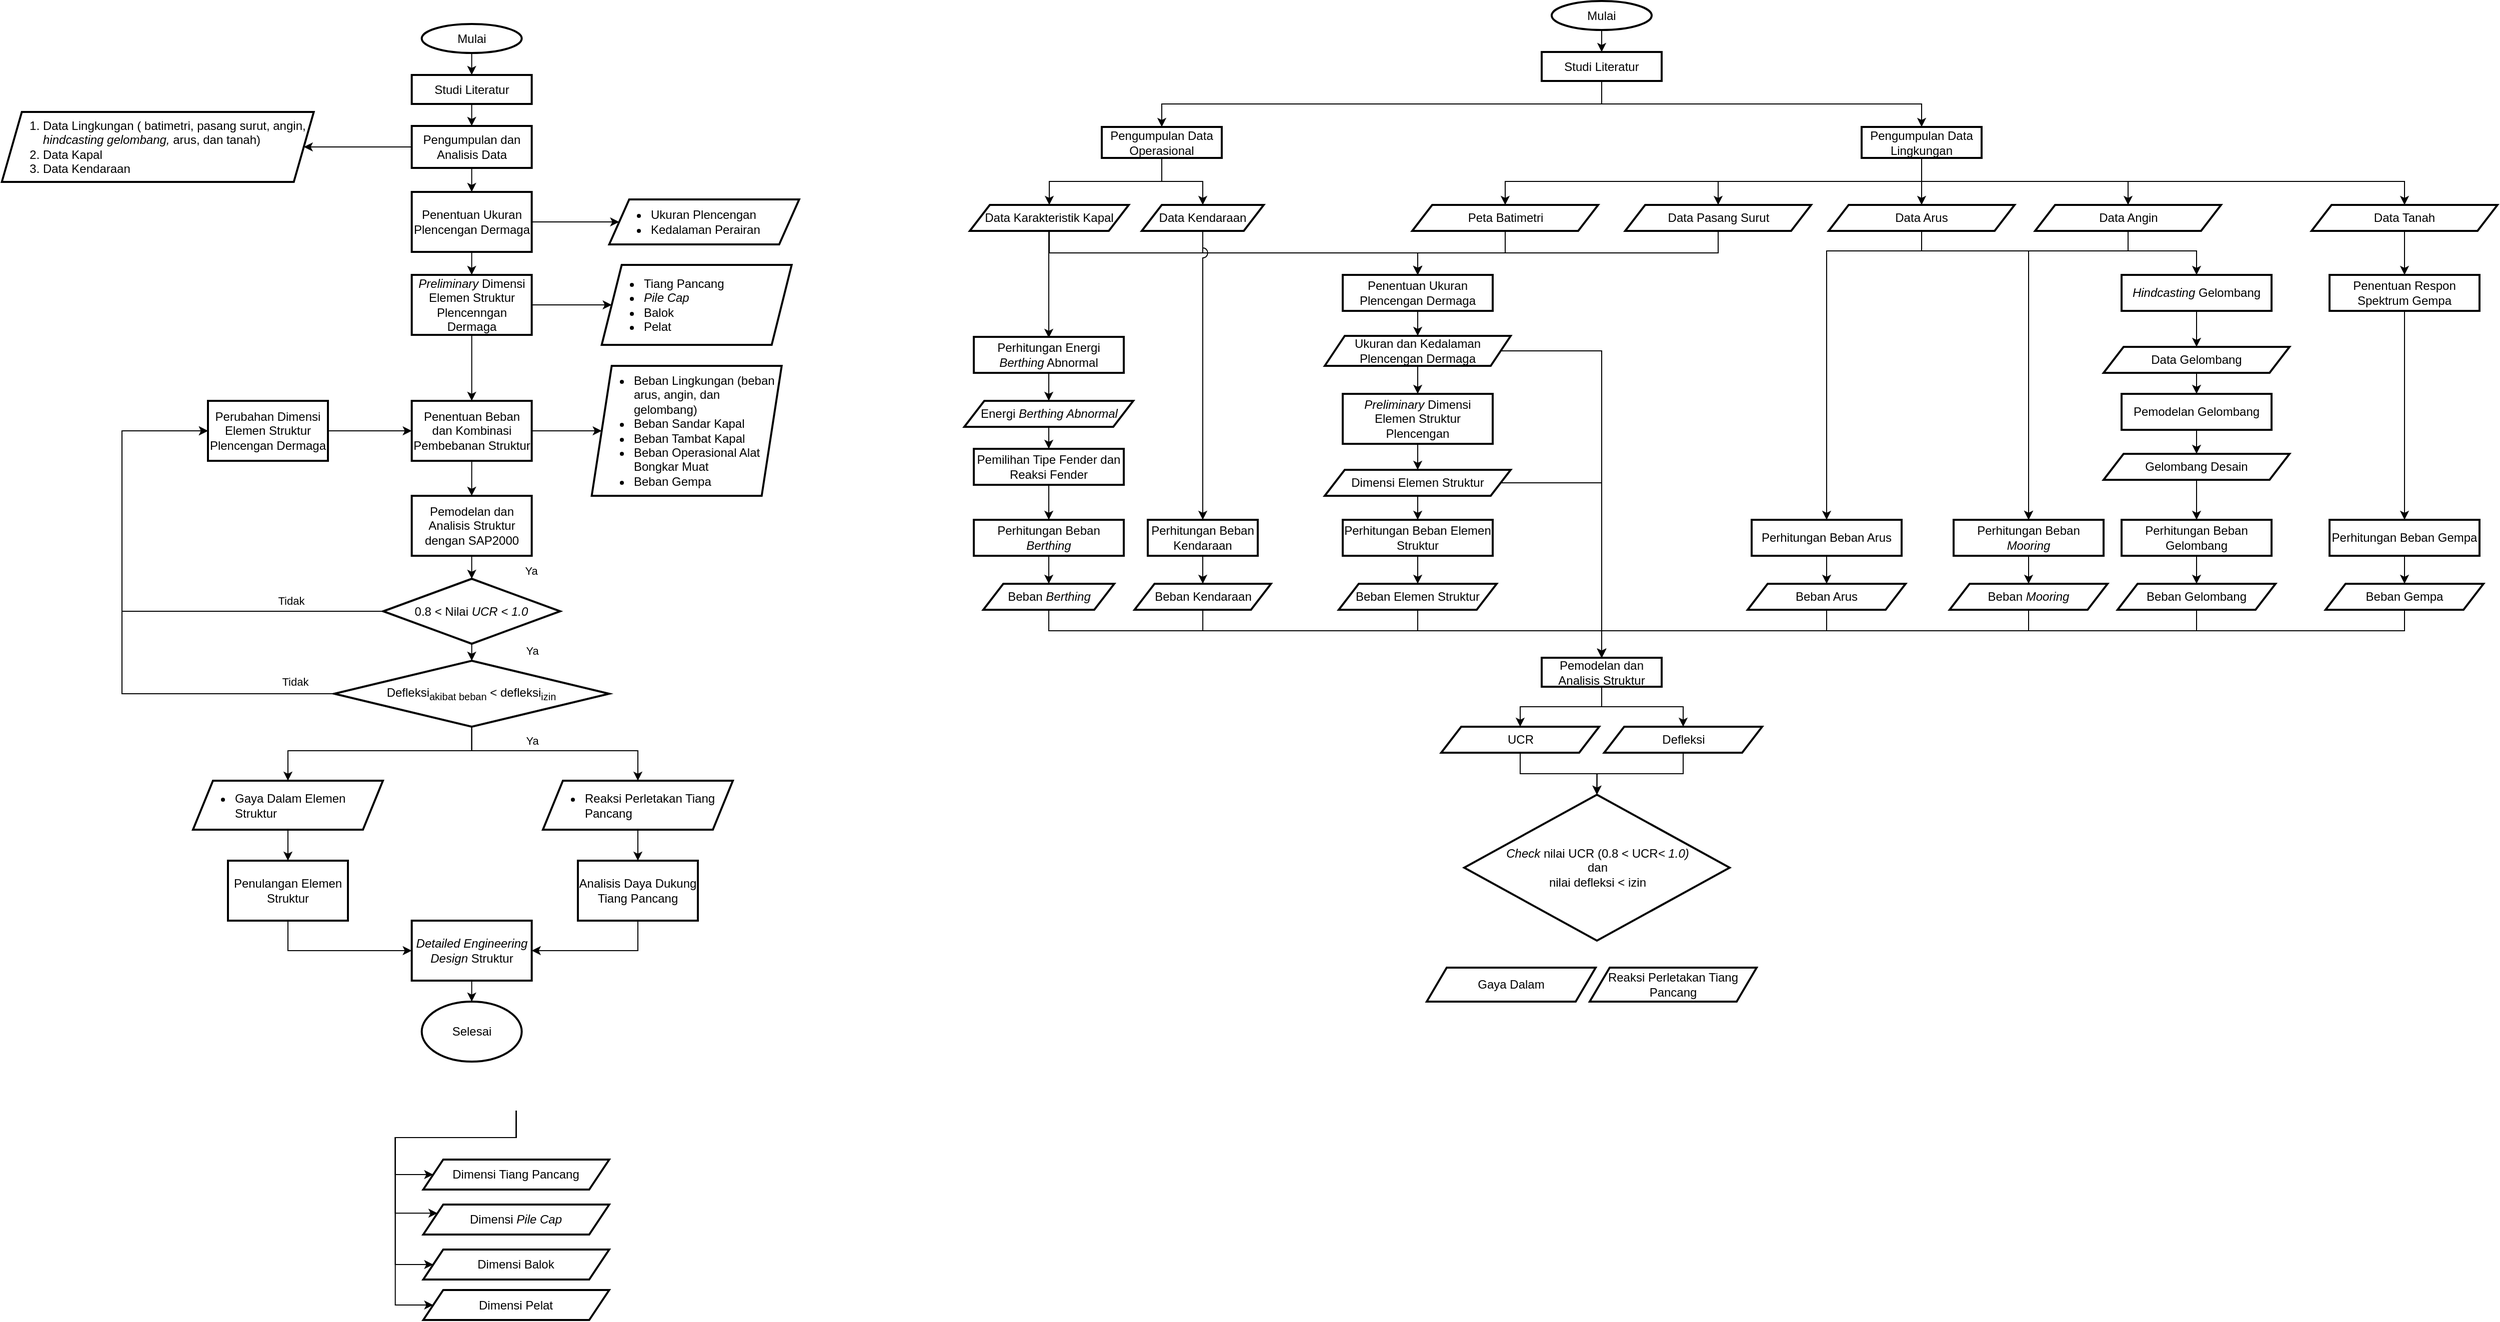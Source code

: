 <mxfile version="21.5.1" type="github">
  <diagram id="hsn3fKaMIO-5Dz97zqOI" name="Halaman-1">
    <mxGraphModel dx="986" dy="447" grid="0" gridSize="10" guides="1" tooltips="1" connect="1" arrows="1" fold="1" page="0" pageScale="1" pageWidth="1169" pageHeight="827" background="none" math="0" shadow="0">
      <root>
        <mxCell id="0" />
        <mxCell id="1" parent="0" />
        <mxCell id="RGUvr4DlTQq4D04LTztD-4" value="" style="edgeStyle=orthogonalEdgeStyle;rounded=0;orthogonalLoop=1;jettySize=auto;html=1;" parent="1" source="RGUvr4DlTQq4D04LTztD-1" target="RGUvr4DlTQq4D04LTztD-3" edge="1">
          <mxGeometry relative="1" as="geometry" />
        </mxCell>
        <mxCell id="RGUvr4DlTQq4D04LTztD-1" value="Mulai" style="strokeWidth=2;html=1;shape=mxgraph.flowchart.start_1;whiteSpace=wrap;" parent="1" vertex="1">
          <mxGeometry x="509.83" y="353" width="100" height="29" as="geometry" />
        </mxCell>
        <mxCell id="RGUvr4DlTQq4D04LTztD-11" value="" style="edgeStyle=orthogonalEdgeStyle;rounded=0;orthogonalLoop=1;jettySize=auto;html=1;" parent="1" source="RGUvr4DlTQq4D04LTztD-3" target="RGUvr4DlTQq4D04LTztD-10" edge="1">
          <mxGeometry relative="1" as="geometry" />
        </mxCell>
        <mxCell id="RGUvr4DlTQq4D04LTztD-3" value="Studi Literatur" style="whiteSpace=wrap;html=1;strokeWidth=2;" parent="1" vertex="1">
          <mxGeometry x="499.83" y="404" width="120" height="29" as="geometry" />
        </mxCell>
        <mxCell id="RGUvr4DlTQq4D04LTztD-22" style="edgeStyle=orthogonalEdgeStyle;rounded=0;orthogonalLoop=1;jettySize=auto;html=1;entryX=1;entryY=0.5;entryDx=0;entryDy=0;" parent="1" source="RGUvr4DlTQq4D04LTztD-10" target="RGUvr4DlTQq4D04LTztD-19" edge="1">
          <mxGeometry relative="1" as="geometry" />
        </mxCell>
        <mxCell id="RGUvr4DlTQq4D04LTztD-25" style="edgeStyle=orthogonalEdgeStyle;rounded=0;orthogonalLoop=1;jettySize=auto;html=1;" parent="1" source="RGUvr4DlTQq4D04LTztD-10" target="RGUvr4DlTQq4D04LTztD-24" edge="1">
          <mxGeometry relative="1" as="geometry" />
        </mxCell>
        <mxCell id="RGUvr4DlTQq4D04LTztD-10" value="Pengumpulan dan Analisis Data" style="whiteSpace=wrap;html=1;strokeWidth=2;" parent="1" vertex="1">
          <mxGeometry x="499.83" y="455" width="120" height="42" as="geometry" />
        </mxCell>
        <mxCell id="RGUvr4DlTQq4D04LTztD-19" value="&lt;ol&gt;&lt;li style=&quot;text-align: left;&quot;&gt;Data Lingkungan ( batimetri, pasang surut, angin, &lt;i&gt;hindcasting gelombang,&lt;/i&gt;&amp;nbsp;arus, dan tanah)&lt;/li&gt;&lt;li style=&quot;text-align: left;&quot;&gt;Data Kapal&lt;/li&gt;&lt;li style=&quot;text-align: left;&quot;&gt;Data Kendaraan&lt;/li&gt;&lt;/ol&gt;" style="shape=parallelogram;perimeter=parallelogramPerimeter;whiteSpace=wrap;html=1;fixedSize=1;strokeWidth=2;align=center;" parent="1" vertex="1">
          <mxGeometry x="89.83" y="441" width="312" height="70" as="geometry" />
        </mxCell>
        <mxCell id="RGUvr4DlTQq4D04LTztD-29" value="" style="edgeStyle=orthogonalEdgeStyle;rounded=0;orthogonalLoop=1;jettySize=auto;html=1;" parent="1" source="RGUvr4DlTQq4D04LTztD-24" target="RGUvr4DlTQq4D04LTztD-28" edge="1">
          <mxGeometry relative="1" as="geometry" />
        </mxCell>
        <mxCell id="RGUvr4DlTQq4D04LTztD-31" value="" style="edgeStyle=orthogonalEdgeStyle;rounded=0;orthogonalLoop=1;jettySize=auto;html=1;" parent="1" source="RGUvr4DlTQq4D04LTztD-24" target="RGUvr4DlTQq4D04LTztD-30" edge="1">
          <mxGeometry relative="1" as="geometry" />
        </mxCell>
        <mxCell id="RGUvr4DlTQq4D04LTztD-24" value="Penentuan Ukuran Plencengan Dermaga" style="whiteSpace=wrap;html=1;strokeWidth=2;" parent="1" vertex="1">
          <mxGeometry x="499.83" y="521" width="120" height="60" as="geometry" />
        </mxCell>
        <mxCell id="RGUvr4DlTQq4D04LTztD-28" value="&lt;ul&gt;&lt;li&gt;Ukuran Plencengan&lt;/li&gt;&lt;li&gt;Kedalaman Perairan&lt;/li&gt;&lt;/ul&gt;" style="shape=parallelogram;perimeter=parallelogramPerimeter;whiteSpace=wrap;html=1;fixedSize=1;strokeWidth=2;align=left;" parent="1" vertex="1">
          <mxGeometry x="697.33" y="528.5" width="190" height="45" as="geometry" />
        </mxCell>
        <mxCell id="RGUvr4DlTQq4D04LTztD-35" style="edgeStyle=orthogonalEdgeStyle;rounded=0;orthogonalLoop=1;jettySize=auto;html=1;" parent="1" source="RGUvr4DlTQq4D04LTztD-30" target="RGUvr4DlTQq4D04LTztD-34" edge="1">
          <mxGeometry relative="1" as="geometry" />
        </mxCell>
        <mxCell id="RGUvr4DlTQq4D04LTztD-37" style="edgeStyle=orthogonalEdgeStyle;rounded=0;orthogonalLoop=1;jettySize=auto;html=1;" parent="1" source="RGUvr4DlTQq4D04LTztD-30" target="RGUvr4DlTQq4D04LTztD-36" edge="1">
          <mxGeometry relative="1" as="geometry" />
        </mxCell>
        <mxCell id="RGUvr4DlTQq4D04LTztD-30" value="&lt;i&gt;Preliminary&lt;/i&gt; Dimensi Elemen Struktur Plencenngan Dermaga" style="whiteSpace=wrap;html=1;strokeWidth=2;" parent="1" vertex="1">
          <mxGeometry x="499.83" y="604" width="120" height="60" as="geometry" />
        </mxCell>
        <mxCell id="RGUvr4DlTQq4D04LTztD-34" value="&lt;ul&gt;&lt;li&gt;Tiang Pancang&lt;/li&gt;&lt;li&gt;&lt;i&gt;Pile Cap&lt;/i&gt;&lt;/li&gt;&lt;li&gt;Balok&lt;/li&gt;&lt;li&gt;Pelat&lt;/li&gt;&lt;/ul&gt;" style="shape=parallelogram;perimeter=parallelogramPerimeter;whiteSpace=wrap;html=1;fixedSize=1;strokeWidth=2;align=left;" parent="1" vertex="1">
          <mxGeometry x="689.83" y="594" width="190" height="80" as="geometry" />
        </mxCell>
        <mxCell id="RGUvr4DlTQq4D04LTztD-39" style="edgeStyle=orthogonalEdgeStyle;rounded=0;orthogonalLoop=1;jettySize=auto;html=1;exitX=0.5;exitY=1;exitDx=0;exitDy=0;" parent="1" source="RGUvr4DlTQq4D04LTztD-36" target="RGUvr4DlTQq4D04LTztD-38" edge="1">
          <mxGeometry relative="1" as="geometry" />
        </mxCell>
        <mxCell id="RGUvr4DlTQq4D04LTztD-44" style="edgeStyle=orthogonalEdgeStyle;rounded=0;orthogonalLoop=1;jettySize=auto;html=1;exitX=1;exitY=0.5;exitDx=0;exitDy=0;" parent="1" source="RGUvr4DlTQq4D04LTztD-36" target="RGUvr4DlTQq4D04LTztD-43" edge="1">
          <mxGeometry relative="1" as="geometry" />
        </mxCell>
        <mxCell id="RGUvr4DlTQq4D04LTztD-36" value="Penentuan Beban dan Kombinasi Pembebanan Struktur" style="whiteSpace=wrap;html=1;strokeWidth=2;" parent="1" vertex="1">
          <mxGeometry x="499.83" y="730" width="120" height="60" as="geometry" />
        </mxCell>
        <mxCell id="RGUvr4DlTQq4D04LTztD-47" style="edgeStyle=orthogonalEdgeStyle;rounded=0;orthogonalLoop=1;jettySize=auto;html=1;entryX=0.5;entryY=0;entryDx=0;entryDy=0;entryPerimeter=0;" parent="1" source="RGUvr4DlTQq4D04LTztD-38" target="RGUvr4DlTQq4D04LTztD-46" edge="1">
          <mxGeometry relative="1" as="geometry" />
        </mxCell>
        <mxCell id="RGUvr4DlTQq4D04LTztD-38" value="Pemodelan dan Analisis Struktur dengan SAP2000" style="whiteSpace=wrap;html=1;strokeWidth=2;" parent="1" vertex="1">
          <mxGeometry x="499.83" y="825" width="120" height="60" as="geometry" />
        </mxCell>
        <mxCell id="RGUvr4DlTQq4D04LTztD-43" value="&lt;ul&gt;&lt;li&gt;Beban Lingkungan (beban arus, angin, dan gelombang)&lt;/li&gt;&lt;li&gt;Beban Sandar Kapal&lt;/li&gt;&lt;li&gt;Beban Tambat Kapal&lt;/li&gt;&lt;li&gt;Beban Operasional Alat&amp;nbsp; Bongkar Muat&lt;/li&gt;&lt;li&gt;Beban Gempa&lt;/li&gt;&lt;/ul&gt;" style="shape=parallelogram;perimeter=parallelogramPerimeter;whiteSpace=wrap;html=1;fixedSize=1;strokeWidth=2;align=left;" parent="1" vertex="1">
          <mxGeometry x="679.83" y="695" width="190" height="130" as="geometry" />
        </mxCell>
        <mxCell id="RGUvr4DlTQq4D04LTztD-52" style="edgeStyle=orthogonalEdgeStyle;rounded=0;orthogonalLoop=1;jettySize=auto;html=1;exitX=0.5;exitY=1;exitDx=0;exitDy=0;exitPerimeter=0;entryX=0.5;entryY=0;entryDx=0;entryDy=0;entryPerimeter=0;" parent="1" source="RGUvr4DlTQq4D04LTztD-46" target="RGUvr4DlTQq4D04LTztD-53" edge="1">
          <mxGeometry relative="1" as="geometry">
            <mxPoint x="559.83" y="1201.0" as="targetPoint" />
          </mxGeometry>
        </mxCell>
        <mxCell id="RGUvr4DlTQq4D04LTztD-46" value="0.8 &amp;lt; Nilai&lt;i&gt;&amp;nbsp;UCR &amp;lt; 1.0&lt;/i&gt;" style="strokeWidth=2;html=1;shape=mxgraph.flowchart.decision;whiteSpace=wrap;" parent="1" vertex="1">
          <mxGeometry x="471.33" y="908" width="177" height="65" as="geometry" />
        </mxCell>
        <mxCell id="RGUvr4DlTQq4D04LTztD-55" style="edgeStyle=orthogonalEdgeStyle;rounded=0;orthogonalLoop=1;jettySize=auto;html=1;entryX=0;entryY=0.5;entryDx=0;entryDy=0;" parent="1" source="RGUvr4DlTQq4D04LTztD-53" target="u0lFD6W9siVNVVhDt6ij-11" edge="1">
          <mxGeometry relative="1" as="geometry">
            <mxPoint x="209.83" y="1211" as="targetPoint" />
            <Array as="points">
              <mxPoint x="210" y="1023" />
              <mxPoint x="210" y="760" />
            </Array>
          </mxGeometry>
        </mxCell>
        <mxCell id="RGUvr4DlTQq4D04LTztD-56" value="Tidak" style="edgeLabel;html=1;align=center;verticalAlign=middle;resizable=0;points=[];" parent="RGUvr4DlTQq4D04LTztD-55" vertex="1" connectable="0">
          <mxGeometry x="-0.858" y="3" relative="1" as="geometry">
            <mxPoint y="-15" as="offset" />
          </mxGeometry>
        </mxCell>
        <mxCell id="RGUvr4DlTQq4D04LTztD-85" value="Ya" style="edgeLabel;html=1;align=center;verticalAlign=middle;resizable=0;points=[];" parent="RGUvr4DlTQq4D04LTztD-55" vertex="1" connectable="0">
          <mxGeometry x="-0.858" y="3" relative="1" as="geometry">
            <mxPoint x="236" y="-126" as="offset" />
          </mxGeometry>
        </mxCell>
        <mxCell id="RGUvr4DlTQq4D04LTztD-86" value="Ya" style="edgeLabel;html=1;align=center;verticalAlign=middle;resizable=0;points=[];" parent="RGUvr4DlTQq4D04LTztD-55" vertex="1" connectable="0">
          <mxGeometry x="-0.858" y="3" relative="1" as="geometry">
            <mxPoint x="237" y="-46" as="offset" />
          </mxGeometry>
        </mxCell>
        <mxCell id="u0lFD6W9siVNVVhDt6ij-1" value="Ya" style="edgeLabel;html=1;align=center;verticalAlign=middle;resizable=0;points=[];" parent="RGUvr4DlTQq4D04LTztD-55" vertex="1" connectable="0">
          <mxGeometry x="-0.858" y="3" relative="1" as="geometry">
            <mxPoint x="237" y="44" as="offset" />
          </mxGeometry>
        </mxCell>
        <mxCell id="u0lFD6W9siVNVVhDt6ij-2" value="Tidak" style="edgeLabel;html=1;align=center;verticalAlign=middle;resizable=0;points=[];" parent="RGUvr4DlTQq4D04LTztD-55" vertex="1" connectable="0">
          <mxGeometry x="-0.858" y="3" relative="1" as="geometry">
            <mxPoint x="-4" y="-96" as="offset" />
          </mxGeometry>
        </mxCell>
        <mxCell id="RGUvr4DlTQq4D04LTztD-60" value="" style="edgeStyle=orthogonalEdgeStyle;rounded=0;orthogonalLoop=1;jettySize=auto;html=1;entryX=0.5;entryY=0;entryDx=0;entryDy=0;" parent="1" source="RGUvr4DlTQq4D04LTztD-53" target="RGUvr4DlTQq4D04LTztD-64" edge="1">
          <mxGeometry relative="1" as="geometry">
            <mxPoint x="580" y="1180" as="targetPoint" />
            <Array as="points">
              <mxPoint x="560" y="1080" />
              <mxPoint x="376" y="1080" />
            </Array>
          </mxGeometry>
        </mxCell>
        <mxCell id="RGUvr4DlTQq4D04LTztD-68" style="edgeStyle=orthogonalEdgeStyle;rounded=0;orthogonalLoop=1;jettySize=auto;html=1;" parent="1" source="RGUvr4DlTQq4D04LTztD-53" target="RGUvr4DlTQq4D04LTztD-66" edge="1">
          <mxGeometry relative="1" as="geometry">
            <Array as="points">
              <mxPoint x="560" y="1080" />
              <mxPoint x="726" y="1080" />
            </Array>
          </mxGeometry>
        </mxCell>
        <mxCell id="RGUvr4DlTQq4D04LTztD-53" value="Defleksi&lt;sub style=&quot;border-color: var(--border-color);&quot;&gt;akibat beban&lt;/sub&gt;&amp;nbsp;&amp;lt; defleksi&lt;sub style=&quot;border-color: var(--border-color);&quot;&gt;izin&lt;/sub&gt;" style="strokeWidth=2;html=1;shape=mxgraph.flowchart.decision;whiteSpace=wrap;" parent="1" vertex="1">
          <mxGeometry x="422.33" y="990" width="275" height="66" as="geometry" />
        </mxCell>
        <mxCell id="RGUvr4DlTQq4D04LTztD-69" style="edgeStyle=orthogonalEdgeStyle;rounded=0;orthogonalLoop=1;jettySize=auto;html=1;entryX=0.5;entryY=0;entryDx=0;entryDy=0;" parent="1" source="RGUvr4DlTQq4D04LTztD-64" target="RGUvr4DlTQq4D04LTztD-70" edge="1">
          <mxGeometry relative="1" as="geometry">
            <mxPoint x="375" y="1249" as="targetPoint" />
          </mxGeometry>
        </mxCell>
        <mxCell id="RGUvr4DlTQq4D04LTztD-64" value="&lt;ul&gt;&lt;li&gt;Gaya Dalam Elemen Struktur&lt;/li&gt;&lt;/ul&gt;" style="shape=parallelogram;perimeter=parallelogramPerimeter;whiteSpace=wrap;html=1;fixedSize=1;strokeWidth=2;align=left;" parent="1" vertex="1">
          <mxGeometry x="281" y="1110" width="190" height="49" as="geometry" />
        </mxCell>
        <mxCell id="RGUvr4DlTQq4D04LTztD-73" style="edgeStyle=orthogonalEdgeStyle;rounded=0;orthogonalLoop=1;jettySize=auto;html=1;entryX=0.5;entryY=0;entryDx=0;entryDy=0;" parent="1" source="RGUvr4DlTQq4D04LTztD-66" target="RGUvr4DlTQq4D04LTztD-72" edge="1">
          <mxGeometry relative="1" as="geometry" />
        </mxCell>
        <mxCell id="RGUvr4DlTQq4D04LTztD-66" value="&lt;ul&gt;&lt;li&gt;Reaksi Perletakan Tiang Pancang&lt;/li&gt;&lt;/ul&gt;" style="shape=parallelogram;perimeter=parallelogramPerimeter;whiteSpace=wrap;html=1;fixedSize=1;strokeWidth=2;align=left;" parent="1" vertex="1">
          <mxGeometry x="631" y="1110" width="190" height="49" as="geometry" />
        </mxCell>
        <mxCell id="RGUvr4DlTQq4D04LTztD-75" style="edgeStyle=orthogonalEdgeStyle;rounded=0;orthogonalLoop=1;jettySize=auto;html=1;entryX=0;entryY=0.5;entryDx=0;entryDy=0;exitX=0.5;exitY=1;exitDx=0;exitDy=0;" parent="1" source="RGUvr4DlTQq4D04LTztD-70" target="RGUvr4DlTQq4D04LTztD-74" edge="1">
          <mxGeometry relative="1" as="geometry" />
        </mxCell>
        <mxCell id="RGUvr4DlTQq4D04LTztD-70" value="Penulangan Elemen Struktur" style="whiteSpace=wrap;html=1;strokeWidth=2;" parent="1" vertex="1">
          <mxGeometry x="316" y="1190" width="120" height="60" as="geometry" />
        </mxCell>
        <mxCell id="RGUvr4DlTQq4D04LTztD-76" style="edgeStyle=orthogonalEdgeStyle;rounded=0;orthogonalLoop=1;jettySize=auto;html=1;entryX=1;entryY=0.5;entryDx=0;entryDy=0;exitX=0.5;exitY=1;exitDx=0;exitDy=0;" parent="1" source="RGUvr4DlTQq4D04LTztD-72" target="RGUvr4DlTQq4D04LTztD-74" edge="1">
          <mxGeometry relative="1" as="geometry" />
        </mxCell>
        <mxCell id="RGUvr4DlTQq4D04LTztD-72" value="Analisis Daya Dukung Tiang Pancang" style="whiteSpace=wrap;html=1;strokeWidth=2;" parent="1" vertex="1">
          <mxGeometry x="666" y="1190" width="120" height="60" as="geometry" />
        </mxCell>
        <mxCell id="RGUvr4DlTQq4D04LTztD-78" value="" style="edgeStyle=orthogonalEdgeStyle;rounded=0;orthogonalLoop=1;jettySize=auto;html=1;entryX=0.5;entryY=0;entryDx=0;entryDy=0;entryPerimeter=0;" parent="1" source="RGUvr4DlTQq4D04LTztD-74" target="RGUvr4DlTQq4D04LTztD-79" edge="1">
          <mxGeometry relative="1" as="geometry">
            <mxPoint x="560" y="1439" as="targetPoint" />
          </mxGeometry>
        </mxCell>
        <mxCell id="RGUvr4DlTQq4D04LTztD-74" value="&lt;i&gt;Detailed Engineering Design &lt;/i&gt;Struktur" style="whiteSpace=wrap;html=1;strokeWidth=2;" parent="1" vertex="1">
          <mxGeometry x="499.83" y="1250" width="120" height="60" as="geometry" />
        </mxCell>
        <mxCell id="RGUvr4DlTQq4D04LTztD-79" value="Selesai" style="strokeWidth=2;html=1;shape=mxgraph.flowchart.start_1;whiteSpace=wrap;" parent="1" vertex="1">
          <mxGeometry x="509.83" y="1331" width="100" height="60" as="geometry" />
        </mxCell>
        <mxCell id="u0lFD6W9siVNVVhDt6ij-7" value="" style="edgeStyle=orthogonalEdgeStyle;rounded=0;orthogonalLoop=1;jettySize=auto;html=1;exitX=0;exitY=0.5;exitDx=0;exitDy=0;exitPerimeter=0;entryX=0;entryY=0.5;entryDx=0;entryDy=0;" parent="1" source="RGUvr4DlTQq4D04LTztD-46" target="u0lFD6W9siVNVVhDt6ij-11" edge="1">
          <mxGeometry relative="1" as="geometry">
            <Array as="points">
              <mxPoint x="210" y="941" />
              <mxPoint x="210" y="760" />
            </Array>
            <mxPoint x="471" y="941" as="sourcePoint" />
            <mxPoint x="499" y="634" as="targetPoint" />
          </mxGeometry>
        </mxCell>
        <mxCell id="u0lFD6W9siVNVVhDt6ij-12" style="edgeStyle=orthogonalEdgeStyle;rounded=0;orthogonalLoop=1;jettySize=auto;html=1;entryX=0;entryY=0.5;entryDx=0;entryDy=0;" parent="1" source="u0lFD6W9siVNVVhDt6ij-11" target="RGUvr4DlTQq4D04LTztD-36" edge="1">
          <mxGeometry relative="1" as="geometry" />
        </mxCell>
        <mxCell id="u0lFD6W9siVNVVhDt6ij-11" value="Perubahan Dimensi Elemen Struktur Plencengan Dermaga" style="whiteSpace=wrap;html=1;strokeWidth=2;" parent="1" vertex="1">
          <mxGeometry x="296" y="730" width="120" height="60" as="geometry" />
        </mxCell>
        <mxCell id="rYCNu0aDo_Y2NOdWBEIi-1" value="Mulai" style="strokeWidth=2;html=1;shape=mxgraph.flowchart.start_1;whiteSpace=wrap;" vertex="1" parent="1">
          <mxGeometry x="1640" y="330" width="100" height="29" as="geometry" />
        </mxCell>
        <mxCell id="rYCNu0aDo_Y2NOdWBEIi-2" value="" style="edgeStyle=orthogonalEdgeStyle;rounded=0;orthogonalLoop=1;jettySize=auto;html=1;exitX=0.5;exitY=1;exitDx=0;exitDy=0;exitPerimeter=0;" edge="1" target="rYCNu0aDo_Y2NOdWBEIi-3" parent="1" source="rYCNu0aDo_Y2NOdWBEIi-1">
          <mxGeometry relative="1" as="geometry">
            <mxPoint x="1690" y="351.0" as="sourcePoint" />
          </mxGeometry>
        </mxCell>
        <mxCell id="rYCNu0aDo_Y2NOdWBEIi-14" style="edgeStyle=orthogonalEdgeStyle;rounded=0;orthogonalLoop=1;jettySize=auto;html=1;exitX=0.5;exitY=1;exitDx=0;exitDy=0;" edge="1" parent="1" source="rYCNu0aDo_Y2NOdWBEIi-3" target="rYCNu0aDo_Y2NOdWBEIi-4">
          <mxGeometry relative="1" as="geometry" />
        </mxCell>
        <mxCell id="rYCNu0aDo_Y2NOdWBEIi-15" style="edgeStyle=orthogonalEdgeStyle;rounded=0;orthogonalLoop=1;jettySize=auto;html=1;entryX=0.5;entryY=0;entryDx=0;entryDy=0;exitX=0.5;exitY=1;exitDx=0;exitDy=0;" edge="1" parent="1" source="rYCNu0aDo_Y2NOdWBEIi-3" target="rYCNu0aDo_Y2NOdWBEIi-8">
          <mxGeometry relative="1" as="geometry" />
        </mxCell>
        <mxCell id="rYCNu0aDo_Y2NOdWBEIi-3" value="Studi Literatur" style="whiteSpace=wrap;html=1;strokeWidth=2;" vertex="1" parent="1">
          <mxGeometry x="1630" y="381" width="120" height="29" as="geometry" />
        </mxCell>
        <mxCell id="rYCNu0aDo_Y2NOdWBEIi-21" style="edgeStyle=orthogonalEdgeStyle;rounded=0;orthogonalLoop=1;jettySize=auto;html=1;exitX=0.5;exitY=1;exitDx=0;exitDy=0;" edge="1" parent="1" source="rYCNu0aDo_Y2NOdWBEIi-4" target="rYCNu0aDo_Y2NOdWBEIi-6">
          <mxGeometry relative="1" as="geometry" />
        </mxCell>
        <mxCell id="rYCNu0aDo_Y2NOdWBEIi-22" style="edgeStyle=orthogonalEdgeStyle;rounded=0;orthogonalLoop=1;jettySize=auto;html=1;entryX=0.5;entryY=0;entryDx=0;entryDy=0;" edge="1" parent="1" source="rYCNu0aDo_Y2NOdWBEIi-4" target="rYCNu0aDo_Y2NOdWBEIi-7">
          <mxGeometry relative="1" as="geometry" />
        </mxCell>
        <mxCell id="rYCNu0aDo_Y2NOdWBEIi-4" value="Pengumpulan Data Operasional" style="whiteSpace=wrap;html=1;strokeWidth=2;" vertex="1" parent="1">
          <mxGeometry x="1190" y="456" width="120" height="31" as="geometry" />
        </mxCell>
        <mxCell id="rYCNu0aDo_Y2NOdWBEIi-19" style="edgeStyle=orthogonalEdgeStyle;rounded=0;orthogonalLoop=1;jettySize=auto;html=1;entryX=0.5;entryY=0;entryDx=0;entryDy=0;exitX=0.5;exitY=1;exitDx=0;exitDy=0;" edge="1" parent="1" source="rYCNu0aDo_Y2NOdWBEIi-6" target="rYCNu0aDo_Y2NOdWBEIi-16">
          <mxGeometry relative="1" as="geometry" />
        </mxCell>
        <mxCell id="rYCNu0aDo_Y2NOdWBEIi-37" style="edgeStyle=orthogonalEdgeStyle;rounded=0;orthogonalLoop=1;jettySize=auto;html=1;jumpStyle=arc;jumpSize=10;" edge="1" parent="1" source="rYCNu0aDo_Y2NOdWBEIi-6">
          <mxGeometry relative="1" as="geometry">
            <mxPoint x="1137" y="667" as="targetPoint" />
          </mxGeometry>
        </mxCell>
        <mxCell id="rYCNu0aDo_Y2NOdWBEIi-6" value="&lt;span style=&quot;text-align: left; background-color: initial;&quot;&gt;Data Karakteristik Kapal&lt;/span&gt;" style="shape=parallelogram;perimeter=parallelogramPerimeter;whiteSpace=wrap;html=1;fixedSize=1;strokeWidth=2;align=center;" vertex="1" parent="1">
          <mxGeometry x="1058" y="534" width="159" height="26" as="geometry" />
        </mxCell>
        <mxCell id="rYCNu0aDo_Y2NOdWBEIi-18" style="edgeStyle=orthogonalEdgeStyle;rounded=0;orthogonalLoop=1;jettySize=auto;html=1;entryX=0.5;entryY=0;entryDx=0;entryDy=0;exitX=0.5;exitY=1;exitDx=0;exitDy=0;" edge="1" parent="1" source="rYCNu0aDo_Y2NOdWBEIi-7" target="rYCNu0aDo_Y2NOdWBEIi-16">
          <mxGeometry relative="1" as="geometry" />
        </mxCell>
        <mxCell id="rYCNu0aDo_Y2NOdWBEIi-36" style="edgeStyle=orthogonalEdgeStyle;rounded=0;orthogonalLoop=1;jettySize=auto;html=1;jumpStyle=arc;jumpSize=10;" edge="1" parent="1" source="rYCNu0aDo_Y2NOdWBEIi-7" target="rYCNu0aDo_Y2NOdWBEIi-28">
          <mxGeometry relative="1" as="geometry" />
        </mxCell>
        <mxCell id="rYCNu0aDo_Y2NOdWBEIi-7" value="&lt;span style=&quot;text-align: left; background-color: initial;&quot;&gt;Data Kendaraan&lt;/span&gt;" style="shape=parallelogram;perimeter=parallelogramPerimeter;whiteSpace=wrap;html=1;fixedSize=1;strokeWidth=2;align=center;" vertex="1" parent="1">
          <mxGeometry x="1230" y="534" width="122" height="26" as="geometry" />
        </mxCell>
        <mxCell id="rYCNu0aDo_Y2NOdWBEIi-23" style="edgeStyle=orthogonalEdgeStyle;rounded=0;orthogonalLoop=1;jettySize=auto;html=1;entryX=0.5;entryY=0;entryDx=0;entryDy=0;exitX=0.5;exitY=1;exitDx=0;exitDy=0;" edge="1" parent="1" source="rYCNu0aDo_Y2NOdWBEIi-8" target="rYCNu0aDo_Y2NOdWBEIi-9">
          <mxGeometry relative="1" as="geometry" />
        </mxCell>
        <mxCell id="rYCNu0aDo_Y2NOdWBEIi-24" style="edgeStyle=orthogonalEdgeStyle;rounded=0;orthogonalLoop=1;jettySize=auto;html=1;entryX=0.5;entryY=0;entryDx=0;entryDy=0;exitX=0.5;exitY=1;exitDx=0;exitDy=0;" edge="1" parent="1" source="rYCNu0aDo_Y2NOdWBEIi-8" target="rYCNu0aDo_Y2NOdWBEIi-10">
          <mxGeometry relative="1" as="geometry" />
        </mxCell>
        <mxCell id="rYCNu0aDo_Y2NOdWBEIi-25" style="edgeStyle=orthogonalEdgeStyle;rounded=0;orthogonalLoop=1;jettySize=auto;html=1;" edge="1" parent="1" source="rYCNu0aDo_Y2NOdWBEIi-8" target="rYCNu0aDo_Y2NOdWBEIi-11">
          <mxGeometry relative="1" as="geometry" />
        </mxCell>
        <mxCell id="rYCNu0aDo_Y2NOdWBEIi-26" style="edgeStyle=orthogonalEdgeStyle;rounded=0;orthogonalLoop=1;jettySize=auto;html=1;exitX=0.5;exitY=1;exitDx=0;exitDy=0;" edge="1" parent="1" source="rYCNu0aDo_Y2NOdWBEIi-8" target="rYCNu0aDo_Y2NOdWBEIi-12">
          <mxGeometry relative="1" as="geometry" />
        </mxCell>
        <mxCell id="rYCNu0aDo_Y2NOdWBEIi-27" style="edgeStyle=orthogonalEdgeStyle;rounded=0;orthogonalLoop=1;jettySize=auto;html=1;entryX=0.5;entryY=0;entryDx=0;entryDy=0;exitX=0.5;exitY=1;exitDx=0;exitDy=0;" edge="1" parent="1" source="rYCNu0aDo_Y2NOdWBEIi-8" target="rYCNu0aDo_Y2NOdWBEIi-13">
          <mxGeometry relative="1" as="geometry">
            <mxPoint x="2426.5" y="534" as="targetPoint" />
          </mxGeometry>
        </mxCell>
        <mxCell id="rYCNu0aDo_Y2NOdWBEIi-8" value="Pengumpulan Data Lingkungan" style="whiteSpace=wrap;html=1;strokeWidth=2;" vertex="1" parent="1">
          <mxGeometry x="1950" y="456" width="120" height="31" as="geometry" />
        </mxCell>
        <mxCell id="rYCNu0aDo_Y2NOdWBEIi-17" style="edgeStyle=orthogonalEdgeStyle;rounded=0;orthogonalLoop=1;jettySize=auto;html=1;exitX=0.5;exitY=1;exitDx=0;exitDy=0;" edge="1" parent="1" source="rYCNu0aDo_Y2NOdWBEIi-9" target="rYCNu0aDo_Y2NOdWBEIi-16">
          <mxGeometry relative="1" as="geometry" />
        </mxCell>
        <mxCell id="rYCNu0aDo_Y2NOdWBEIi-9" value="&lt;span style=&quot;text-align: left; background-color: initial;&quot;&gt;Peta Batimetri&lt;/span&gt;" style="shape=parallelogram;perimeter=parallelogramPerimeter;whiteSpace=wrap;html=1;fixedSize=1;strokeWidth=2;align=center;" vertex="1" parent="1">
          <mxGeometry x="1500.5" y="534" width="186" height="26" as="geometry" />
        </mxCell>
        <mxCell id="rYCNu0aDo_Y2NOdWBEIi-33" style="edgeStyle=orthogonalEdgeStyle;rounded=0;orthogonalLoop=1;jettySize=auto;html=1;entryX=0.5;entryY=0;entryDx=0;entryDy=0;exitX=0.5;exitY=1;exitDx=0;exitDy=0;" edge="1" parent="1" source="rYCNu0aDo_Y2NOdWBEIi-10" target="rYCNu0aDo_Y2NOdWBEIi-16">
          <mxGeometry relative="1" as="geometry">
            <mxPoint x="1806.5" y="604" as="targetPoint" />
          </mxGeometry>
        </mxCell>
        <mxCell id="rYCNu0aDo_Y2NOdWBEIi-10" value="&lt;span style=&quot;text-align: left; background-color: initial;&quot;&gt;Data Pasang Surut&lt;/span&gt;" style="shape=parallelogram;perimeter=parallelogramPerimeter;whiteSpace=wrap;html=1;fixedSize=1;strokeWidth=2;align=center;" vertex="1" parent="1">
          <mxGeometry x="1713.5" y="534" width="186" height="26" as="geometry" />
        </mxCell>
        <mxCell id="rYCNu0aDo_Y2NOdWBEIi-46" style="edgeStyle=orthogonalEdgeStyle;rounded=0;orthogonalLoop=1;jettySize=auto;html=1;" edge="1" parent="1" source="rYCNu0aDo_Y2NOdWBEIi-11" target="rYCNu0aDo_Y2NOdWBEIi-45">
          <mxGeometry relative="1" as="geometry">
            <Array as="points">
              <mxPoint x="2010" y="580" />
              <mxPoint x="1915" y="580" />
            </Array>
          </mxGeometry>
        </mxCell>
        <mxCell id="rYCNu0aDo_Y2NOdWBEIi-72" style="edgeStyle=orthogonalEdgeStyle;rounded=0;orthogonalLoop=1;jettySize=auto;html=1;entryX=0.5;entryY=0;entryDx=0;entryDy=0;" edge="1" parent="1" source="rYCNu0aDo_Y2NOdWBEIi-11" target="rYCNu0aDo_Y2NOdWBEIi-34">
          <mxGeometry relative="1" as="geometry">
            <Array as="points">
              <mxPoint x="2010" y="580" />
              <mxPoint x="2117" y="580" />
            </Array>
          </mxGeometry>
        </mxCell>
        <mxCell id="rYCNu0aDo_Y2NOdWBEIi-11" value="&lt;span style=&quot;text-align: left; background-color: initial;&quot;&gt;Data Arus&lt;/span&gt;" style="shape=parallelogram;perimeter=parallelogramPerimeter;whiteSpace=wrap;html=1;fixedSize=1;strokeWidth=2;align=center;" vertex="1" parent="1">
          <mxGeometry x="1917" y="534" width="186" height="26" as="geometry" />
        </mxCell>
        <mxCell id="rYCNu0aDo_Y2NOdWBEIi-39" style="edgeStyle=orthogonalEdgeStyle;rounded=0;orthogonalLoop=1;jettySize=auto;html=1;entryX=0.5;entryY=0;entryDx=0;entryDy=0;" edge="1" parent="1" source="rYCNu0aDo_Y2NOdWBEIi-12" target="rYCNu0aDo_Y2NOdWBEIi-34">
          <mxGeometry relative="1" as="geometry">
            <Array as="points">
              <mxPoint x="2217" y="580" />
              <mxPoint x="2117" y="580" />
            </Array>
          </mxGeometry>
        </mxCell>
        <mxCell id="rYCNu0aDo_Y2NOdWBEIi-42" style="edgeStyle=orthogonalEdgeStyle;rounded=0;orthogonalLoop=1;jettySize=auto;html=1;entryX=0.5;entryY=0;entryDx=0;entryDy=0;" edge="1" parent="1" source="rYCNu0aDo_Y2NOdWBEIi-12" target="rYCNu0aDo_Y2NOdWBEIi-41">
          <mxGeometry relative="1" as="geometry">
            <Array as="points">
              <mxPoint x="2217" y="580" />
              <mxPoint x="2285" y="580" />
            </Array>
          </mxGeometry>
        </mxCell>
        <mxCell id="rYCNu0aDo_Y2NOdWBEIi-12" value="&lt;span style=&quot;text-align: left; background-color: initial;&quot;&gt;Data Angin&lt;/span&gt;" style="shape=parallelogram;perimeter=parallelogramPerimeter;whiteSpace=wrap;html=1;fixedSize=1;strokeWidth=2;align=center;" vertex="1" parent="1">
          <mxGeometry x="2123.5" y="534" width="186" height="26" as="geometry" />
        </mxCell>
        <mxCell id="rYCNu0aDo_Y2NOdWBEIi-79" style="edgeStyle=orthogonalEdgeStyle;rounded=0;orthogonalLoop=1;jettySize=auto;html=1;entryX=0.5;entryY=0;entryDx=0;entryDy=0;" edge="1" parent="1" source="rYCNu0aDo_Y2NOdWBEIi-13" target="rYCNu0aDo_Y2NOdWBEIi-78">
          <mxGeometry relative="1" as="geometry" />
        </mxCell>
        <mxCell id="rYCNu0aDo_Y2NOdWBEIi-13" value="&lt;span style=&quot;text-align: left; background-color: initial;&quot;&gt;Data Tanah&lt;/span&gt;" style="shape=parallelogram;perimeter=parallelogramPerimeter;whiteSpace=wrap;html=1;fixedSize=1;strokeWidth=2;align=center;" vertex="1" parent="1">
          <mxGeometry x="2400" y="534" width="186" height="26" as="geometry" />
        </mxCell>
        <mxCell id="rYCNu0aDo_Y2NOdWBEIi-56" style="edgeStyle=orthogonalEdgeStyle;rounded=0;orthogonalLoop=1;jettySize=auto;html=1;" edge="1" parent="1" source="rYCNu0aDo_Y2NOdWBEIi-16" target="rYCNu0aDo_Y2NOdWBEIi-55">
          <mxGeometry relative="1" as="geometry" />
        </mxCell>
        <mxCell id="rYCNu0aDo_Y2NOdWBEIi-16" value="Penentuan Ukuran Plencengan Dermaga" style="whiteSpace=wrap;html=1;strokeWidth=2;" vertex="1" parent="1">
          <mxGeometry x="1431" y="604" width="150" height="36" as="geometry" />
        </mxCell>
        <mxCell id="rYCNu0aDo_Y2NOdWBEIi-93" style="edgeStyle=orthogonalEdgeStyle;rounded=0;orthogonalLoop=1;jettySize=auto;html=1;" edge="1" parent="1" source="rYCNu0aDo_Y2NOdWBEIi-28" target="rYCNu0aDo_Y2NOdWBEIi-83">
          <mxGeometry relative="1" as="geometry" />
        </mxCell>
        <mxCell id="rYCNu0aDo_Y2NOdWBEIi-28" value="Perhitungan Beban Kendaraan" style="whiteSpace=wrap;html=1;strokeWidth=2;" vertex="1" parent="1">
          <mxGeometry x="1236" y="849" width="110" height="36" as="geometry" />
        </mxCell>
        <mxCell id="rYCNu0aDo_Y2NOdWBEIi-92" style="edgeStyle=orthogonalEdgeStyle;rounded=0;orthogonalLoop=1;jettySize=auto;html=1;" edge="1" parent="1" source="rYCNu0aDo_Y2NOdWBEIi-29" target="rYCNu0aDo_Y2NOdWBEIi-82">
          <mxGeometry relative="1" as="geometry" />
        </mxCell>
        <mxCell id="rYCNu0aDo_Y2NOdWBEIi-29" value="Perhitungan Beban &lt;i&gt;Berthing&lt;/i&gt;" style="whiteSpace=wrap;html=1;strokeWidth=2;" vertex="1" parent="1">
          <mxGeometry x="1062" y="849" width="150" height="36" as="geometry" />
        </mxCell>
        <mxCell id="rYCNu0aDo_Y2NOdWBEIi-106" style="edgeStyle=orthogonalEdgeStyle;rounded=0;orthogonalLoop=1;jettySize=auto;html=1;" edge="1" parent="1" source="rYCNu0aDo_Y2NOdWBEIi-34" target="rYCNu0aDo_Y2NOdWBEIi-97">
          <mxGeometry relative="1" as="geometry" />
        </mxCell>
        <mxCell id="rYCNu0aDo_Y2NOdWBEIi-34" value="Perhitungan Beban &lt;i&gt;Mooring&lt;/i&gt;" style="whiteSpace=wrap;html=1;strokeWidth=2;" vertex="1" parent="1">
          <mxGeometry x="2042" y="849" width="150" height="36" as="geometry" />
        </mxCell>
        <mxCell id="rYCNu0aDo_Y2NOdWBEIi-48" style="edgeStyle=orthogonalEdgeStyle;rounded=0;orthogonalLoop=1;jettySize=auto;html=1;entryX=0.5;entryY=0;entryDx=0;entryDy=0;" edge="1" parent="1" source="rYCNu0aDo_Y2NOdWBEIi-41" target="rYCNu0aDo_Y2NOdWBEIi-47">
          <mxGeometry relative="1" as="geometry" />
        </mxCell>
        <mxCell id="rYCNu0aDo_Y2NOdWBEIi-41" value="&lt;i&gt;Hindcasting &lt;/i&gt;Gelombang" style="whiteSpace=wrap;html=1;strokeWidth=2;" vertex="1" parent="1">
          <mxGeometry x="2210" y="604" width="150" height="36" as="geometry" />
        </mxCell>
        <mxCell id="rYCNu0aDo_Y2NOdWBEIi-105" style="edgeStyle=orthogonalEdgeStyle;rounded=0;orthogonalLoop=1;jettySize=auto;html=1;" edge="1" parent="1" source="rYCNu0aDo_Y2NOdWBEIi-45" target="rYCNu0aDo_Y2NOdWBEIi-96">
          <mxGeometry relative="1" as="geometry" />
        </mxCell>
        <mxCell id="rYCNu0aDo_Y2NOdWBEIi-45" value="Perhitungan Beban Arus" style="whiteSpace=wrap;html=1;strokeWidth=2;" vertex="1" parent="1">
          <mxGeometry x="1840" y="849" width="150" height="36" as="geometry" />
        </mxCell>
        <mxCell id="rYCNu0aDo_Y2NOdWBEIi-75" style="edgeStyle=orthogonalEdgeStyle;rounded=0;orthogonalLoop=1;jettySize=auto;html=1;entryX=0.5;entryY=0;entryDx=0;entryDy=0;" edge="1" parent="1" source="rYCNu0aDo_Y2NOdWBEIi-47" target="rYCNu0aDo_Y2NOdWBEIi-73">
          <mxGeometry relative="1" as="geometry" />
        </mxCell>
        <mxCell id="rYCNu0aDo_Y2NOdWBEIi-47" value="&lt;span style=&quot;text-align: left; background-color: initial;&quot;&gt;Data Gelombang&lt;/span&gt;" style="shape=parallelogram;perimeter=parallelogramPerimeter;whiteSpace=wrap;html=1;fixedSize=1;strokeWidth=2;align=center;" vertex="1" parent="1">
          <mxGeometry x="2192" y="676" width="186" height="26" as="geometry" />
        </mxCell>
        <mxCell id="rYCNu0aDo_Y2NOdWBEIi-107" style="edgeStyle=orthogonalEdgeStyle;rounded=0;orthogonalLoop=1;jettySize=auto;html=1;" edge="1" parent="1" source="rYCNu0aDo_Y2NOdWBEIi-50" target="rYCNu0aDo_Y2NOdWBEIi-98">
          <mxGeometry relative="1" as="geometry" />
        </mxCell>
        <mxCell id="rYCNu0aDo_Y2NOdWBEIi-50" value="Perhitungan Beban Gelombang" style="whiteSpace=wrap;html=1;strokeWidth=2;" vertex="1" parent="1">
          <mxGeometry x="2210" y="849" width="150" height="36" as="geometry" />
        </mxCell>
        <mxCell id="rYCNu0aDo_Y2NOdWBEIi-108" style="edgeStyle=orthogonalEdgeStyle;rounded=0;orthogonalLoop=1;jettySize=auto;html=1;" edge="1" parent="1" source="rYCNu0aDo_Y2NOdWBEIi-53" target="rYCNu0aDo_Y2NOdWBEIi-99">
          <mxGeometry relative="1" as="geometry" />
        </mxCell>
        <mxCell id="rYCNu0aDo_Y2NOdWBEIi-53" value="Perhitungan Beban Gempa" style="whiteSpace=wrap;html=1;strokeWidth=2;" vertex="1" parent="1">
          <mxGeometry x="2418" y="849" width="150" height="36" as="geometry" />
        </mxCell>
        <mxCell id="rYCNu0aDo_Y2NOdWBEIi-58" style="edgeStyle=orthogonalEdgeStyle;rounded=0;orthogonalLoop=1;jettySize=auto;html=1;" edge="1" parent="1" source="rYCNu0aDo_Y2NOdWBEIi-55" target="rYCNu0aDo_Y2NOdWBEIi-57">
          <mxGeometry relative="1" as="geometry" />
        </mxCell>
        <mxCell id="rYCNu0aDo_Y2NOdWBEIi-101" style="edgeStyle=orthogonalEdgeStyle;rounded=0;orthogonalLoop=1;jettySize=auto;html=1;" edge="1" parent="1" source="rYCNu0aDo_Y2NOdWBEIi-55" target="rYCNu0aDo_Y2NOdWBEIi-100">
          <mxGeometry relative="1" as="geometry" />
        </mxCell>
        <mxCell id="rYCNu0aDo_Y2NOdWBEIi-55" value="&lt;div style=&quot;&quot;&gt;&lt;span style=&quot;background-color: initial;&quot;&gt;Ukuran dan Kedalaman Plencengan Dermaga&lt;/span&gt;&lt;/div&gt;" style="shape=parallelogram;perimeter=parallelogramPerimeter;whiteSpace=wrap;html=1;fixedSize=1;strokeWidth=2;align=center;" vertex="1" parent="1">
          <mxGeometry x="1413" y="665" width="186" height="30" as="geometry" />
        </mxCell>
        <mxCell id="rYCNu0aDo_Y2NOdWBEIi-64" style="edgeStyle=orthogonalEdgeStyle;rounded=0;orthogonalLoop=1;jettySize=auto;html=1;exitX=0.5;exitY=1;exitDx=0;exitDy=0;entryX=0;entryY=0.5;entryDx=0;entryDy=0;" edge="1" parent="1" target="rYCNu0aDo_Y2NOdWBEIi-59">
          <mxGeometry relative="1" as="geometry">
            <mxPoint x="604.33" y="1440.0" as="sourcePoint" />
            <Array as="points">
              <mxPoint x="604.33" y="1467" />
              <mxPoint x="483.33" y="1467" />
              <mxPoint x="483.33" y="1504" />
            </Array>
          </mxGeometry>
        </mxCell>
        <mxCell id="rYCNu0aDo_Y2NOdWBEIi-65" style="edgeStyle=orthogonalEdgeStyle;rounded=0;orthogonalLoop=1;jettySize=auto;html=1;entryX=0;entryY=0.25;entryDx=0;entryDy=0;" edge="1" parent="1" target="rYCNu0aDo_Y2NOdWBEIi-60">
          <mxGeometry relative="1" as="geometry">
            <mxPoint x="604.33" y="1440.0" as="sourcePoint" />
            <Array as="points">
              <mxPoint x="604.33" y="1467" />
              <mxPoint x="483.33" y="1467" />
              <mxPoint x="483.33" y="1543" />
            </Array>
          </mxGeometry>
        </mxCell>
        <mxCell id="rYCNu0aDo_Y2NOdWBEIi-66" style="edgeStyle=orthogonalEdgeStyle;rounded=0;orthogonalLoop=1;jettySize=auto;html=1;entryX=0;entryY=0.5;entryDx=0;entryDy=0;" edge="1" parent="1" target="rYCNu0aDo_Y2NOdWBEIi-61">
          <mxGeometry relative="1" as="geometry">
            <mxPoint x="604.33" y="1440.0" as="sourcePoint" />
            <Array as="points">
              <mxPoint x="604.33" y="1467" />
              <mxPoint x="483.33" y="1467" />
              <mxPoint x="483.33" y="1594" />
            </Array>
          </mxGeometry>
        </mxCell>
        <mxCell id="rYCNu0aDo_Y2NOdWBEIi-67" style="edgeStyle=orthogonalEdgeStyle;rounded=0;orthogonalLoop=1;jettySize=auto;html=1;entryX=0;entryY=0.5;entryDx=0;entryDy=0;" edge="1" parent="1" target="rYCNu0aDo_Y2NOdWBEIi-62">
          <mxGeometry relative="1" as="geometry">
            <mxPoint x="604.33" y="1440.0" as="sourcePoint" />
            <Array as="points">
              <mxPoint x="604.33" y="1467" />
              <mxPoint x="483.33" y="1467" />
              <mxPoint x="483.33" y="1635" />
            </Array>
          </mxGeometry>
        </mxCell>
        <mxCell id="rYCNu0aDo_Y2NOdWBEIi-69" style="edgeStyle=orthogonalEdgeStyle;rounded=0;orthogonalLoop=1;jettySize=auto;html=1;entryX=0.5;entryY=0;entryDx=0;entryDy=0;" edge="1" parent="1" source="rYCNu0aDo_Y2NOdWBEIi-57" target="rYCNu0aDo_Y2NOdWBEIi-68">
          <mxGeometry relative="1" as="geometry" />
        </mxCell>
        <mxCell id="rYCNu0aDo_Y2NOdWBEIi-57" value="&lt;i&gt;Preliminary &lt;/i&gt;Dimensi Elemen Struktur Plencengan" style="whiteSpace=wrap;html=1;strokeWidth=2;" vertex="1" parent="1">
          <mxGeometry x="1431" y="723" width="150" height="50" as="geometry" />
        </mxCell>
        <mxCell id="rYCNu0aDo_Y2NOdWBEIi-59" value="&lt;div style=&quot;&quot;&gt;Dimensi Tiang Pancang&lt;/div&gt;" style="shape=parallelogram;perimeter=parallelogramPerimeter;whiteSpace=wrap;html=1;fixedSize=1;strokeWidth=2;align=center;" vertex="1" parent="1">
          <mxGeometry x="511.33" y="1489" width="186" height="30" as="geometry" />
        </mxCell>
        <mxCell id="rYCNu0aDo_Y2NOdWBEIi-60" value="&lt;div style=&quot;&quot;&gt;Dimensi &lt;i&gt;Pile Cap&lt;/i&gt;&lt;/div&gt;" style="shape=parallelogram;perimeter=parallelogramPerimeter;whiteSpace=wrap;html=1;fixedSize=1;strokeWidth=2;align=center;" vertex="1" parent="1">
          <mxGeometry x="511.33" y="1534" width="186" height="30" as="geometry" />
        </mxCell>
        <mxCell id="rYCNu0aDo_Y2NOdWBEIi-61" value="&lt;div style=&quot;&quot;&gt;Dimensi Balok&lt;/div&gt;" style="shape=parallelogram;perimeter=parallelogramPerimeter;whiteSpace=wrap;html=1;fixedSize=1;strokeWidth=2;align=center;" vertex="1" parent="1">
          <mxGeometry x="511.33" y="1579" width="186" height="30" as="geometry" />
        </mxCell>
        <mxCell id="rYCNu0aDo_Y2NOdWBEIi-62" value="&lt;div style=&quot;&quot;&gt;Dimensi Pelat&lt;/div&gt;" style="shape=parallelogram;perimeter=parallelogramPerimeter;whiteSpace=wrap;html=1;fixedSize=1;strokeWidth=2;align=center;" vertex="1" parent="1">
          <mxGeometry x="511.33" y="1619.5" width="186" height="30" as="geometry" />
        </mxCell>
        <mxCell id="rYCNu0aDo_Y2NOdWBEIi-81" style="edgeStyle=orthogonalEdgeStyle;rounded=0;orthogonalLoop=1;jettySize=auto;html=1;entryX=0.5;entryY=0;entryDx=0;entryDy=0;" edge="1" parent="1" source="rYCNu0aDo_Y2NOdWBEIi-68" target="rYCNu0aDo_Y2NOdWBEIi-71">
          <mxGeometry relative="1" as="geometry" />
        </mxCell>
        <mxCell id="rYCNu0aDo_Y2NOdWBEIi-102" style="edgeStyle=orthogonalEdgeStyle;rounded=0;orthogonalLoop=1;jettySize=auto;html=1;entryX=0.5;entryY=0;entryDx=0;entryDy=0;" edge="1" parent="1" source="rYCNu0aDo_Y2NOdWBEIi-68" target="rYCNu0aDo_Y2NOdWBEIi-100">
          <mxGeometry relative="1" as="geometry" />
        </mxCell>
        <mxCell id="rYCNu0aDo_Y2NOdWBEIi-68" value="&lt;span style=&quot;text-align: left; background-color: initial;&quot;&gt;Dimensi Elemen Struktur&lt;/span&gt;" style="shape=parallelogram;perimeter=parallelogramPerimeter;whiteSpace=wrap;html=1;fixedSize=1;strokeWidth=2;align=center;" vertex="1" parent="1">
          <mxGeometry x="1413" y="799" width="186" height="26" as="geometry" />
        </mxCell>
        <mxCell id="rYCNu0aDo_Y2NOdWBEIi-94" style="edgeStyle=orthogonalEdgeStyle;rounded=0;orthogonalLoop=1;jettySize=auto;html=1;" edge="1" parent="1" source="rYCNu0aDo_Y2NOdWBEIi-71" target="rYCNu0aDo_Y2NOdWBEIi-85">
          <mxGeometry relative="1" as="geometry" />
        </mxCell>
        <mxCell id="rYCNu0aDo_Y2NOdWBEIi-71" value="Perhitungan Beban Elemen Struktur" style="whiteSpace=wrap;html=1;strokeWidth=2;" vertex="1" parent="1">
          <mxGeometry x="1431" y="849" width="150" height="36" as="geometry" />
        </mxCell>
        <mxCell id="rYCNu0aDo_Y2NOdWBEIi-76" style="edgeStyle=orthogonalEdgeStyle;rounded=0;orthogonalLoop=1;jettySize=auto;html=1;" edge="1" parent="1" source="rYCNu0aDo_Y2NOdWBEIi-73" target="rYCNu0aDo_Y2NOdWBEIi-74">
          <mxGeometry relative="1" as="geometry" />
        </mxCell>
        <mxCell id="rYCNu0aDo_Y2NOdWBEIi-73" value="Pemodelan Gelombang" style="whiteSpace=wrap;html=1;strokeWidth=2;" vertex="1" parent="1">
          <mxGeometry x="2210" y="723" width="150" height="36" as="geometry" />
        </mxCell>
        <mxCell id="rYCNu0aDo_Y2NOdWBEIi-77" style="edgeStyle=orthogonalEdgeStyle;rounded=0;orthogonalLoop=1;jettySize=auto;html=1;entryX=0.5;entryY=0;entryDx=0;entryDy=0;" edge="1" parent="1" source="rYCNu0aDo_Y2NOdWBEIi-74" target="rYCNu0aDo_Y2NOdWBEIi-50">
          <mxGeometry relative="1" as="geometry" />
        </mxCell>
        <mxCell id="rYCNu0aDo_Y2NOdWBEIi-74" value="&lt;span style=&quot;text-align: left; background-color: initial;&quot;&gt;Gelombang Desain&lt;/span&gt;" style="shape=parallelogram;perimeter=parallelogramPerimeter;whiteSpace=wrap;html=1;fixedSize=1;strokeWidth=2;align=center;" vertex="1" parent="1">
          <mxGeometry x="2192" y="783" width="186" height="26" as="geometry" />
        </mxCell>
        <mxCell id="rYCNu0aDo_Y2NOdWBEIi-80" style="edgeStyle=orthogonalEdgeStyle;rounded=0;orthogonalLoop=1;jettySize=auto;html=1;entryX=0.5;entryY=0;entryDx=0;entryDy=0;" edge="1" parent="1" source="rYCNu0aDo_Y2NOdWBEIi-78" target="rYCNu0aDo_Y2NOdWBEIi-53">
          <mxGeometry relative="1" as="geometry" />
        </mxCell>
        <mxCell id="rYCNu0aDo_Y2NOdWBEIi-78" value="Penentuan Respon Spektrum Gempa" style="whiteSpace=wrap;html=1;strokeWidth=2;" vertex="1" parent="1">
          <mxGeometry x="2418" y="604" width="150" height="36" as="geometry" />
        </mxCell>
        <mxCell id="rYCNu0aDo_Y2NOdWBEIi-113" style="edgeStyle=orthogonalEdgeStyle;rounded=0;orthogonalLoop=1;jettySize=auto;html=1;entryX=0.5;entryY=0;entryDx=0;entryDy=0;exitX=0.5;exitY=1;exitDx=0;exitDy=0;" edge="1" parent="1" source="rYCNu0aDo_Y2NOdWBEIi-82" target="rYCNu0aDo_Y2NOdWBEIi-100">
          <mxGeometry relative="1" as="geometry">
            <Array as="points">
              <mxPoint x="1137" y="960" />
              <mxPoint x="1690" y="960" />
            </Array>
          </mxGeometry>
        </mxCell>
        <mxCell id="rYCNu0aDo_Y2NOdWBEIi-82" value="&lt;span style=&quot;text-align: left; background-color: initial;&quot;&gt;Beban &lt;i&gt;Berthing&lt;/i&gt;&lt;/span&gt;" style="shape=parallelogram;perimeter=parallelogramPerimeter;whiteSpace=wrap;html=1;fixedSize=1;strokeWidth=2;align=center;" vertex="1" parent="1">
          <mxGeometry x="1071.5" y="913" width="131" height="26" as="geometry" />
        </mxCell>
        <mxCell id="rYCNu0aDo_Y2NOdWBEIi-114" style="edgeStyle=orthogonalEdgeStyle;rounded=0;orthogonalLoop=1;jettySize=auto;html=1;entryX=0.5;entryY=0;entryDx=0;entryDy=0;" edge="1" parent="1" source="rYCNu0aDo_Y2NOdWBEIi-83" target="rYCNu0aDo_Y2NOdWBEIi-100">
          <mxGeometry relative="1" as="geometry">
            <Array as="points">
              <mxPoint x="1291" y="960" />
              <mxPoint x="1690" y="960" />
            </Array>
          </mxGeometry>
        </mxCell>
        <mxCell id="rYCNu0aDo_Y2NOdWBEIi-83" value="&lt;div style=&quot;text-align: left;&quot;&gt;&lt;span style=&quot;background-color: initial;&quot;&gt;Beban Kendaraan&lt;/span&gt;&lt;/div&gt;" style="shape=parallelogram;perimeter=parallelogramPerimeter;whiteSpace=wrap;html=1;fixedSize=1;strokeWidth=2;align=center;" vertex="1" parent="1">
          <mxGeometry x="1222.75" y="913" width="136.5" height="26" as="geometry" />
        </mxCell>
        <mxCell id="rYCNu0aDo_Y2NOdWBEIi-115" style="edgeStyle=orthogonalEdgeStyle;rounded=0;orthogonalLoop=1;jettySize=auto;html=1;entryX=0.5;entryY=0;entryDx=0;entryDy=0;exitX=0.5;exitY=1;exitDx=0;exitDy=0;" edge="1" parent="1" source="rYCNu0aDo_Y2NOdWBEIi-85" target="rYCNu0aDo_Y2NOdWBEIi-100">
          <mxGeometry relative="1" as="geometry">
            <Array as="points">
              <mxPoint x="1506" y="960" />
              <mxPoint x="1690" y="960" />
            </Array>
          </mxGeometry>
        </mxCell>
        <mxCell id="rYCNu0aDo_Y2NOdWBEIi-85" value="&lt;div style=&quot;text-align: left;&quot;&gt;&lt;span style=&quot;background-color: initial;&quot;&gt;Beban Elemen Struktur&lt;/span&gt;&lt;/div&gt;" style="shape=parallelogram;perimeter=parallelogramPerimeter;whiteSpace=wrap;html=1;fixedSize=1;strokeWidth=2;align=center;" vertex="1" parent="1">
          <mxGeometry x="1427" y="913" width="158" height="26" as="geometry" />
        </mxCell>
        <mxCell id="rYCNu0aDo_Y2NOdWBEIi-89" style="edgeStyle=orthogonalEdgeStyle;rounded=0;orthogonalLoop=1;jettySize=auto;html=1;" edge="1" parent="1" source="rYCNu0aDo_Y2NOdWBEIi-86" target="rYCNu0aDo_Y2NOdWBEIi-87">
          <mxGeometry relative="1" as="geometry" />
        </mxCell>
        <mxCell id="rYCNu0aDo_Y2NOdWBEIi-86" value="Perhitungan Energi &lt;i&gt;Berthing&lt;/i&gt; Abnormal" style="whiteSpace=wrap;html=1;strokeWidth=2;" vertex="1" parent="1">
          <mxGeometry x="1062" y="666" width="150" height="36" as="geometry" />
        </mxCell>
        <mxCell id="rYCNu0aDo_Y2NOdWBEIi-127" style="edgeStyle=orthogonalEdgeStyle;rounded=0;orthogonalLoop=1;jettySize=auto;html=1;entryX=0.5;entryY=0;entryDx=0;entryDy=0;" edge="1" parent="1" source="rYCNu0aDo_Y2NOdWBEIi-87" target="rYCNu0aDo_Y2NOdWBEIi-88">
          <mxGeometry relative="1" as="geometry" />
        </mxCell>
        <mxCell id="rYCNu0aDo_Y2NOdWBEIi-87" value="&lt;span style=&quot;text-align: left; background-color: initial;&quot;&gt;Energi &lt;i&gt;Berthing Abnormal&lt;/i&gt;&lt;/span&gt;" style="shape=parallelogram;perimeter=parallelogramPerimeter;whiteSpace=wrap;html=1;fixedSize=1;strokeWidth=2;align=center;" vertex="1" parent="1">
          <mxGeometry x="1052.5" y="730" width="169" height="26" as="geometry" />
        </mxCell>
        <mxCell id="rYCNu0aDo_Y2NOdWBEIi-91" style="edgeStyle=orthogonalEdgeStyle;rounded=0;orthogonalLoop=1;jettySize=auto;html=1;" edge="1" parent="1" source="rYCNu0aDo_Y2NOdWBEIi-88" target="rYCNu0aDo_Y2NOdWBEIi-29">
          <mxGeometry relative="1" as="geometry" />
        </mxCell>
        <mxCell id="rYCNu0aDo_Y2NOdWBEIi-88" value="Pemilihan Tipe Fender dan Reaksi Fender" style="whiteSpace=wrap;html=1;strokeWidth=2;" vertex="1" parent="1">
          <mxGeometry x="1062" y="778" width="150" height="36" as="geometry" />
        </mxCell>
        <mxCell id="rYCNu0aDo_Y2NOdWBEIi-109" style="edgeStyle=orthogonalEdgeStyle;rounded=0;orthogonalLoop=1;jettySize=auto;html=1;entryX=0.5;entryY=0;entryDx=0;entryDy=0;exitX=0.5;exitY=1;exitDx=0;exitDy=0;" edge="1" parent="1" source="rYCNu0aDo_Y2NOdWBEIi-96" target="rYCNu0aDo_Y2NOdWBEIi-100">
          <mxGeometry relative="1" as="geometry">
            <Array as="points">
              <mxPoint x="1915" y="960" />
              <mxPoint x="1690" y="960" />
            </Array>
          </mxGeometry>
        </mxCell>
        <mxCell id="rYCNu0aDo_Y2NOdWBEIi-96" value="&lt;div style=&quot;text-align: left;&quot;&gt;&lt;span style=&quot;background-color: initial;&quot;&gt;Beban Arus&lt;/span&gt;&lt;/div&gt;" style="shape=parallelogram;perimeter=parallelogramPerimeter;whiteSpace=wrap;html=1;fixedSize=1;strokeWidth=2;align=center;" vertex="1" parent="1">
          <mxGeometry x="1836" y="913" width="158" height="26" as="geometry" />
        </mxCell>
        <mxCell id="rYCNu0aDo_Y2NOdWBEIi-110" style="edgeStyle=orthogonalEdgeStyle;rounded=0;orthogonalLoop=1;jettySize=auto;html=1;entryX=0.5;entryY=0;entryDx=0;entryDy=0;" edge="1" parent="1" source="rYCNu0aDo_Y2NOdWBEIi-97" target="rYCNu0aDo_Y2NOdWBEIi-100">
          <mxGeometry relative="1" as="geometry">
            <Array as="points">
              <mxPoint x="2117" y="960" />
              <mxPoint x="1690" y="960" />
            </Array>
          </mxGeometry>
        </mxCell>
        <mxCell id="rYCNu0aDo_Y2NOdWBEIi-97" value="&lt;div style=&quot;text-align: left;&quot;&gt;&lt;span style=&quot;background-color: initial;&quot;&gt;Beban &lt;i&gt;Mooring&lt;/i&gt;&lt;/span&gt;&lt;/div&gt;" style="shape=parallelogram;perimeter=parallelogramPerimeter;whiteSpace=wrap;html=1;fixedSize=1;strokeWidth=2;align=center;" vertex="1" parent="1">
          <mxGeometry x="2038" y="913" width="158" height="26" as="geometry" />
        </mxCell>
        <mxCell id="rYCNu0aDo_Y2NOdWBEIi-111" style="edgeStyle=orthogonalEdgeStyle;rounded=0;orthogonalLoop=1;jettySize=auto;html=1;entryX=0.5;entryY=0;entryDx=0;entryDy=0;" edge="1" parent="1" source="rYCNu0aDo_Y2NOdWBEIi-98" target="rYCNu0aDo_Y2NOdWBEIi-100">
          <mxGeometry relative="1" as="geometry">
            <Array as="points">
              <mxPoint x="2285" y="960" />
              <mxPoint x="1690" y="960" />
            </Array>
          </mxGeometry>
        </mxCell>
        <mxCell id="rYCNu0aDo_Y2NOdWBEIi-98" value="&lt;div style=&quot;text-align: left;&quot;&gt;Beban Gelombang&lt;/div&gt;" style="shape=parallelogram;perimeter=parallelogramPerimeter;whiteSpace=wrap;html=1;fixedSize=1;strokeWidth=2;align=center;" vertex="1" parent="1">
          <mxGeometry x="2206" y="913" width="158" height="26" as="geometry" />
        </mxCell>
        <mxCell id="rYCNu0aDo_Y2NOdWBEIi-112" style="edgeStyle=orthogonalEdgeStyle;rounded=0;orthogonalLoop=1;jettySize=auto;html=1;entryX=0.5;entryY=0;entryDx=0;entryDy=0;" edge="1" parent="1" source="rYCNu0aDo_Y2NOdWBEIi-99" target="rYCNu0aDo_Y2NOdWBEIi-100">
          <mxGeometry relative="1" as="geometry">
            <Array as="points">
              <mxPoint x="2493" y="960" />
              <mxPoint x="1690" y="960" />
            </Array>
          </mxGeometry>
        </mxCell>
        <mxCell id="rYCNu0aDo_Y2NOdWBEIi-99" value="&lt;div style=&quot;text-align: left;&quot;&gt;Beban Gempa&lt;/div&gt;" style="shape=parallelogram;perimeter=parallelogramPerimeter;whiteSpace=wrap;html=1;fixedSize=1;strokeWidth=2;align=center;" vertex="1" parent="1">
          <mxGeometry x="2414" y="913" width="158" height="26" as="geometry" />
        </mxCell>
        <mxCell id="rYCNu0aDo_Y2NOdWBEIi-120" style="edgeStyle=orthogonalEdgeStyle;rounded=0;orthogonalLoop=1;jettySize=auto;html=1;exitX=0.5;exitY=1;exitDx=0;exitDy=0;" edge="1" parent="1" source="rYCNu0aDo_Y2NOdWBEIi-100" target="rYCNu0aDo_Y2NOdWBEIi-117">
          <mxGeometry relative="1" as="geometry">
            <mxPoint x="1690" y="1037" as="sourcePoint" />
          </mxGeometry>
        </mxCell>
        <mxCell id="rYCNu0aDo_Y2NOdWBEIi-121" style="edgeStyle=orthogonalEdgeStyle;rounded=0;orthogonalLoop=1;jettySize=auto;html=1;" edge="1" parent="1" source="rYCNu0aDo_Y2NOdWBEIi-100" target="rYCNu0aDo_Y2NOdWBEIi-118">
          <mxGeometry relative="1" as="geometry" />
        </mxCell>
        <mxCell id="rYCNu0aDo_Y2NOdWBEIi-100" value="Pemodelan dan Analisis Struktur" style="whiteSpace=wrap;html=1;strokeWidth=2;" vertex="1" parent="1">
          <mxGeometry x="1630" y="987" width="120" height="29" as="geometry" />
        </mxCell>
        <mxCell id="rYCNu0aDo_Y2NOdWBEIi-123" style="edgeStyle=orthogonalEdgeStyle;rounded=0;orthogonalLoop=1;jettySize=auto;html=1;entryX=0.5;entryY=0;entryDx=0;entryDy=0;entryPerimeter=0;" edge="1" parent="1" source="rYCNu0aDo_Y2NOdWBEIi-117" target="rYCNu0aDo_Y2NOdWBEIi-122">
          <mxGeometry relative="1" as="geometry" />
        </mxCell>
        <mxCell id="rYCNu0aDo_Y2NOdWBEIi-117" value="&lt;div style=&quot;text-align: left;&quot;&gt;&lt;span style=&quot;background-color: initial;&quot;&gt;UCR&lt;/span&gt;&lt;/div&gt;" style="shape=parallelogram;perimeter=parallelogramPerimeter;whiteSpace=wrap;html=1;fixedSize=1;strokeWidth=2;align=center;" vertex="1" parent="1">
          <mxGeometry x="1529.5" y="1056" width="158" height="26" as="geometry" />
        </mxCell>
        <mxCell id="rYCNu0aDo_Y2NOdWBEIi-124" style="edgeStyle=orthogonalEdgeStyle;rounded=0;orthogonalLoop=1;jettySize=auto;html=1;entryX=0.5;entryY=0;entryDx=0;entryDy=0;entryPerimeter=0;" edge="1" parent="1" source="rYCNu0aDo_Y2NOdWBEIi-118" target="rYCNu0aDo_Y2NOdWBEIi-122">
          <mxGeometry relative="1" as="geometry" />
        </mxCell>
        <mxCell id="rYCNu0aDo_Y2NOdWBEIi-118" value="&lt;div style=&quot;text-align: left;&quot;&gt;&lt;span style=&quot;background-color: initial;&quot;&gt;Defleksi&lt;/span&gt;&lt;/div&gt;" style="shape=parallelogram;perimeter=parallelogramPerimeter;whiteSpace=wrap;html=1;fixedSize=1;strokeWidth=2;align=center;" vertex="1" parent="1">
          <mxGeometry x="1692.5" y="1056" width="158" height="26" as="geometry" />
        </mxCell>
        <mxCell id="rYCNu0aDo_Y2NOdWBEIi-122" value="&lt;i&gt;Check &lt;/i&gt;nilai UCR (0.8 &amp;lt; UCR&lt;i&gt;&amp;lt; 1.0)&lt;/i&gt;&lt;br&gt;dan&lt;br&gt;nilai defleksi &amp;lt; izin" style="strokeWidth=2;html=1;shape=mxgraph.flowchart.decision;whiteSpace=wrap;" vertex="1" parent="1">
          <mxGeometry x="1552.5" y="1124" width="265.5" height="146" as="geometry" />
        </mxCell>
        <mxCell id="rYCNu0aDo_Y2NOdWBEIi-125" value="&lt;div style=&quot;text-align: left;&quot;&gt;&lt;span style=&quot;background-color: initial;&quot;&gt;Gaya Dalam&lt;/span&gt;&lt;/div&gt;" style="shape=parallelogram;perimeter=parallelogramPerimeter;whiteSpace=wrap;html=1;fixedSize=1;strokeWidth=2;align=center;" vertex="1" parent="1">
          <mxGeometry x="1515" y="1297" width="169" height="34" as="geometry" />
        </mxCell>
        <mxCell id="rYCNu0aDo_Y2NOdWBEIi-126" value="&lt;div style=&quot;&quot;&gt;&lt;span style=&quot;background-color: initial;&quot;&gt;Reaksi Perletakan Tiang Pancang&lt;/span&gt;&lt;/div&gt;" style="shape=parallelogram;perimeter=parallelogramPerimeter;whiteSpace=wrap;html=1;fixedSize=1;strokeWidth=2;align=center;" vertex="1" parent="1">
          <mxGeometry x="1678" y="1297" width="167" height="34" as="geometry" />
        </mxCell>
      </root>
    </mxGraphModel>
  </diagram>
</mxfile>
